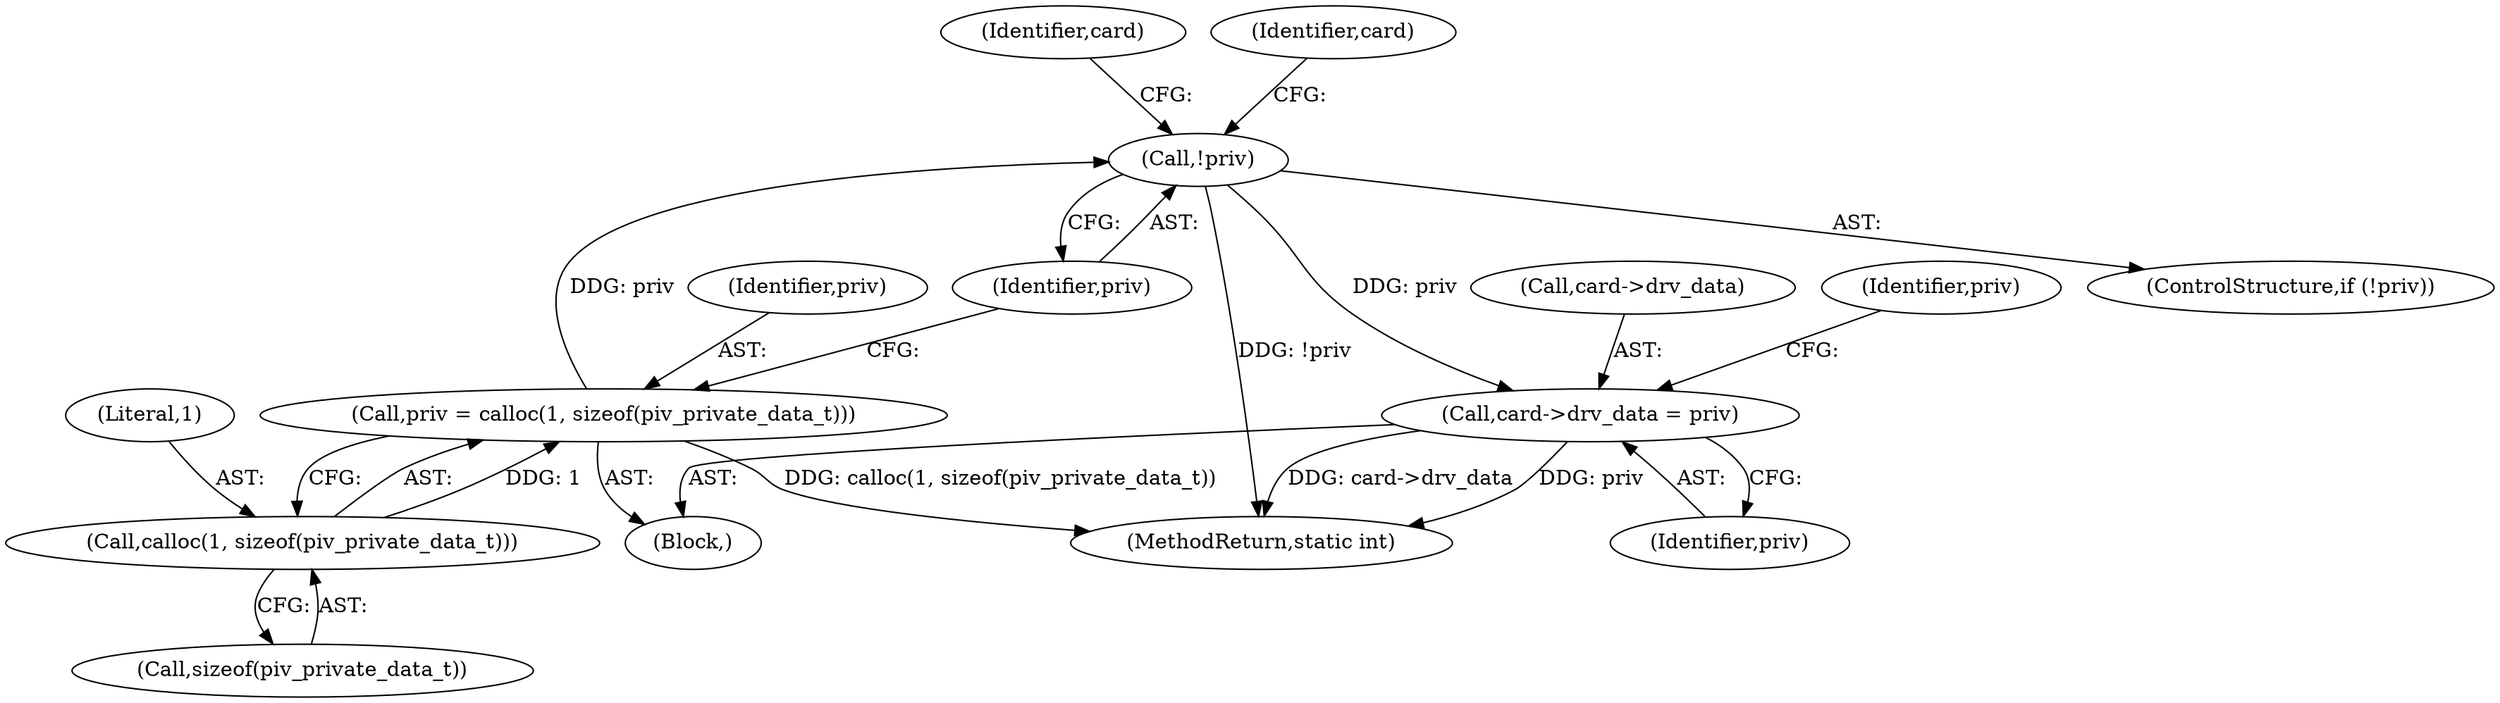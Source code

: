 digraph "0_OpenSC_8fe377e93b4b56060e5bbfb6f3142ceaeca744fa_15@pointer" {
"1000359" [label="(Call,!priv)"];
"1000352" [label="(Call,priv = calloc(1, sizeof(piv_private_data_t)))"];
"1000354" [label="(Call,calloc(1, sizeof(piv_private_data_t)))"];
"1000378" [label="(Call,card->drv_data = priv)"];
"1000379" [label="(Call,card->drv_data)"];
"1000516" [label="(MethodReturn,static int)"];
"1000363" [label="(Identifier,card)"];
"1000352" [label="(Call,priv = calloc(1, sizeof(piv_private_data_t)))"];
"1000359" [label="(Call,!priv)"];
"1000358" [label="(ControlStructure,if (!priv))"];
"1000353" [label="(Identifier,priv)"];
"1000382" [label="(Identifier,priv)"];
"1000354" [label="(Call,calloc(1, sizeof(piv_private_data_t)))"];
"1000355" [label="(Literal,1)"];
"1000385" [label="(Identifier,priv)"];
"1000369" [label="(Identifier,card)"];
"1000120" [label="(Block,)"];
"1000360" [label="(Identifier,priv)"];
"1000378" [label="(Call,card->drv_data = priv)"];
"1000356" [label="(Call,sizeof(piv_private_data_t))"];
"1000359" -> "1000358"  [label="AST: "];
"1000359" -> "1000360"  [label="CFG: "];
"1000360" -> "1000359"  [label="AST: "];
"1000363" -> "1000359"  [label="CFG: "];
"1000369" -> "1000359"  [label="CFG: "];
"1000359" -> "1000516"  [label="DDG: !priv"];
"1000352" -> "1000359"  [label="DDG: priv"];
"1000359" -> "1000378"  [label="DDG: priv"];
"1000352" -> "1000120"  [label="AST: "];
"1000352" -> "1000354"  [label="CFG: "];
"1000353" -> "1000352"  [label="AST: "];
"1000354" -> "1000352"  [label="AST: "];
"1000360" -> "1000352"  [label="CFG: "];
"1000352" -> "1000516"  [label="DDG: calloc(1, sizeof(piv_private_data_t))"];
"1000354" -> "1000352"  [label="DDG: 1"];
"1000354" -> "1000356"  [label="CFG: "];
"1000355" -> "1000354"  [label="AST: "];
"1000356" -> "1000354"  [label="AST: "];
"1000378" -> "1000120"  [label="AST: "];
"1000378" -> "1000382"  [label="CFG: "];
"1000379" -> "1000378"  [label="AST: "];
"1000382" -> "1000378"  [label="AST: "];
"1000385" -> "1000378"  [label="CFG: "];
"1000378" -> "1000516"  [label="DDG: card->drv_data"];
"1000378" -> "1000516"  [label="DDG: priv"];
}
